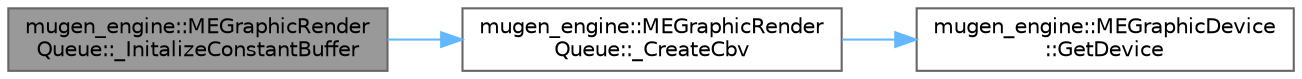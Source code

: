 digraph "mugen_engine::MEGraphicRenderQueue::_InitalizeConstantBuffer"
{
 // LATEX_PDF_SIZE
  bgcolor="transparent";
  edge [fontname=Helvetica,fontsize=10,labelfontname=Helvetica,labelfontsize=10];
  node [fontname=Helvetica,fontsize=10,shape=box,height=0.2,width=0.4];
  rankdir="LR";
  Node1 [id="Node000001",label="mugen_engine::MEGraphicRender\lQueue::_InitalizeConstantBuffer",height=0.2,width=0.4,color="gray40", fillcolor="grey60", style="filled", fontcolor="black",tooltip="定数バッファを確保する"];
  Node1 -> Node2 [id="edge3_Node000001_Node000002",color="steelblue1",style="solid",tooltip=" "];
  Node2 [id="Node000002",label="mugen_engine::MEGraphicRender\lQueue::_CreateCbv",height=0.2,width=0.4,color="grey40", fillcolor="white", style="filled",URL="$classmugen__engine_1_1_m_e_graphic_render_queue.html#aa8f4c7c01cbe1621c331f6232dd48121",tooltip="指定したインデックスにCBVを構築する"];
  Node2 -> Node3 [id="edge4_Node000002_Node000003",color="steelblue1",style="solid",tooltip=" "];
  Node3 [id="Node000003",label="mugen_engine::MEGraphicDevice\l::GetDevice",height=0.2,width=0.4,color="grey40", fillcolor="white", style="filled",URL="$classmugen__engine_1_1_m_e_graphic_device.html#a1b80c568c2b2708835c532d31a748b25",tooltip="デバイスの生ポインタを取得"];
}
